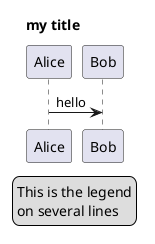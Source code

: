 {
  "sha1": "sctr1gknjm0h4731zt9k91pgfauoctd",
  "insertion": {
    "when": "2024-06-04T17:28:44.978Z",
    "url": "http://forum.plantuml.net/8751/inconsistent-placements-legend-title-across-diagram-types",
    "user": "plantuml@gmail.com"
  }
}
@startuml
title my title
legend 
  This is the legend
  on several lines
end legend

Alice -> Bob : hello

@enduml
